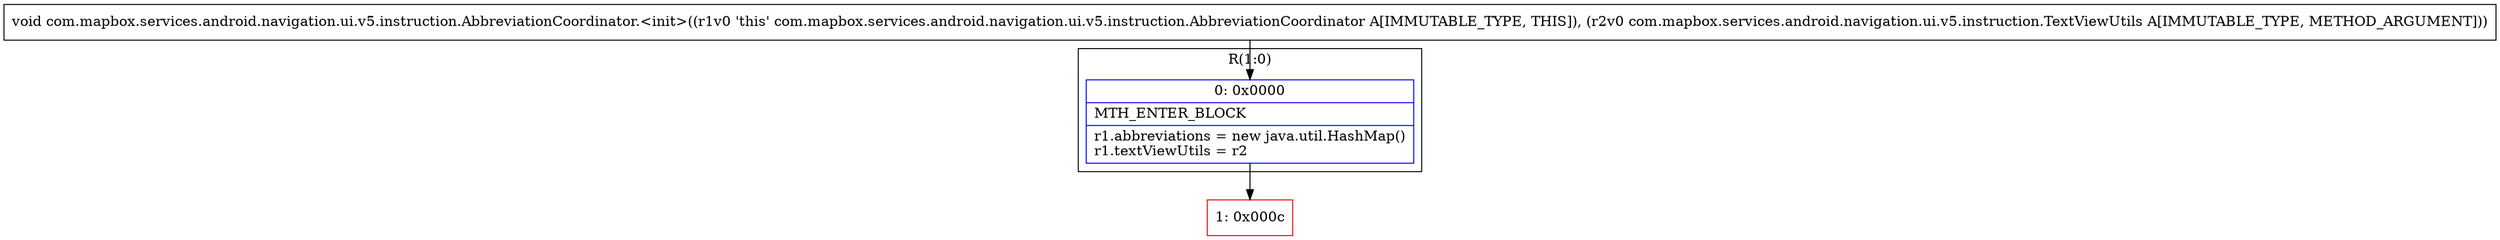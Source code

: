 digraph "CFG forcom.mapbox.services.android.navigation.ui.v5.instruction.AbbreviationCoordinator.\<init\>(Lcom\/mapbox\/services\/android\/navigation\/ui\/v5\/instruction\/TextViewUtils;)V" {
subgraph cluster_Region_1773417519 {
label = "R(1:0)";
node [shape=record,color=blue];
Node_0 [shape=record,label="{0\:\ 0x0000|MTH_ENTER_BLOCK\l|r1.abbreviations = new java.util.HashMap()\lr1.textViewUtils = r2\l}"];
}
Node_1 [shape=record,color=red,label="{1\:\ 0x000c}"];
MethodNode[shape=record,label="{void com.mapbox.services.android.navigation.ui.v5.instruction.AbbreviationCoordinator.\<init\>((r1v0 'this' com.mapbox.services.android.navigation.ui.v5.instruction.AbbreviationCoordinator A[IMMUTABLE_TYPE, THIS]), (r2v0 com.mapbox.services.android.navigation.ui.v5.instruction.TextViewUtils A[IMMUTABLE_TYPE, METHOD_ARGUMENT])) }"];
MethodNode -> Node_0;
Node_0 -> Node_1;
}

